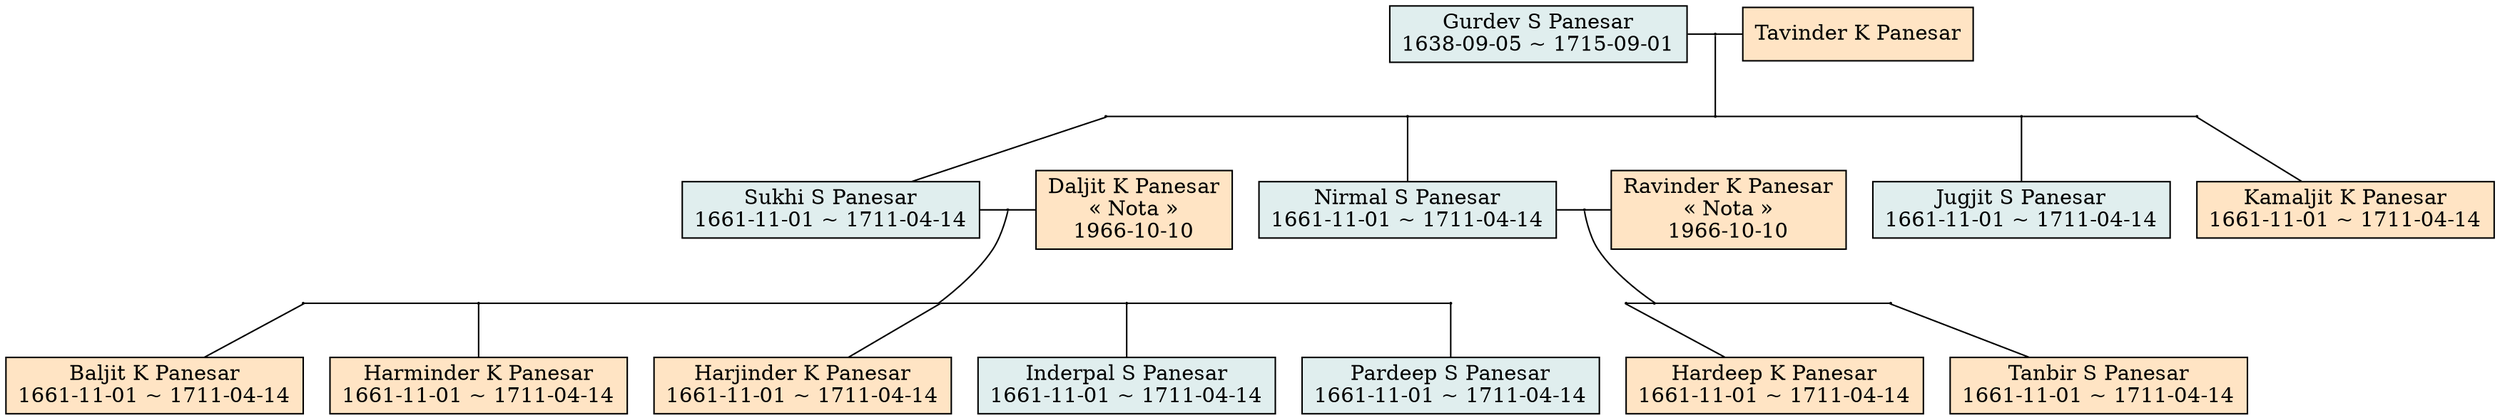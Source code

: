 digraph {
	node [shape=box];
	edge [dir=none];

	GurdevSPanesar[label="Gurdev S Panesar\n1638-09-05 ~ 1715-09-01",style=filled,fillcolor=azure2];
	TavinderKPanesar[label="Tavinder K Panesar",style=filled,fillcolor=bisque];
	Sukhi[label="Sukhi S Panesar\n1661-11-01 ~ 1711-04-14",style=filled,fillcolor=azure2];
	Nirmal[label="Nirmal S Panesar\n1661-11-01 ~ 1711-04-14",style=filled,fillcolor=azure2];
	Jugjit[label="Jugjit S Panesar\n1661-11-01 ~ 1711-04-14",style=filled,fillcolor=azure2];
	Kamaljit[label="Kamaljit K Panesar\n1661-11-01 ~ 1711-04-14",style=filled,fillcolor=bisque];
	DaljitKPanesar[label="Daljit K Panesar\n« Nota »\n1966-10-10",style=filled,fillcolor=bisque];
	Baljit[label="Baljit K Panesar\n1661-11-01 ~ 1711-04-14",style=filled,fillcolor=bisque];
	Harminder[label="Harminder K Panesar\n1661-11-01 ~ 1711-04-14",style=filled,fillcolor=bisque];
	Harjinder[label="Harjinder K Panesar\n1661-11-01 ~ 1711-04-14",style=filled,fillcolor=bisque];
	Inderpal[label="Inderpal S Panesar\n1661-11-01 ~ 1711-04-14",style=filled,fillcolor=azure2];
	Pardeep[label="Pardeep S Panesar\n1661-11-01 ~ 1711-04-14",style=filled,fillcolor=azure2];
	Ravinder[label="Ravinder K Panesar\n« Nota »\n1966-10-10",style=filled,fillcolor=bisque];
	Hardeep[label="Hardeep K Panesar\n1661-11-01 ~ 1711-04-14",style=filled,fillcolor=bisque];
	Tanbir[label="Tanbir S Panesar\n1661-11-01 ~ 1711-04-14",style=filled,fillcolor=bisque];

	{ rank=same;
		GurdevSPanesar -> h0 -> TavinderKPanesar;
		h0[shape=circle,label="",height=0.01,width=0.01];
	}
	{ rank=same;
		h0_0 -> h0_1 -> h0_2 -> h0_3 -> h0_4;
		h0_0[shape=circle,label="",height=0.01,width=0.01];
		h0_1[shape=circle,label="",height=0.01,width=0.01];
		h0_2[shape=circle,label="",height=0.01,width=0.01];
		h0_3[shape=circle,label="",height=0.01,width=0.01];
		h0_4[shape=circle,label="",height=0.01,width=0.01];
	}
		h0 -> h0_2;
		h0_0 -> Sukhi;
		h0_1 -> Nirmal;
		h0_3 -> Jugjit;
		h0_4 -> Kamaljit;
	{ rank=same;
		Sukhi -> h1 -> DaljitKPanesar;
		h1[shape=circle,label="",height=0.01,width=0.01];
		DaljitKPanesar -> Nirmal [style=invis];
		Nirmal -> h2 -> Ravinder;
		h2[shape=circle,label="",height=0.01,width=0.01];
		Ravinder -> Jugjit [style=invis];
		Jugjit -> Kamaljit [style=invis];
	}
	{ rank=same;
		h1_0 -> h1_1 -> h1_2 -> h1_3 -> h1_4;
		h1_0[shape=circle,label="",height=0.01,width=0.01];
		h1_1[shape=circle,label="",height=0.01,width=0.01];
		h1_2[shape=circle,label="",height=0.01,width=0.01];
		h1_3[shape=circle,label="",height=0.01,width=0.01];
		h1_4[shape=circle,label="",height=0.01,width=0.01];
		h1_4 -> h2_0 [style=invis];
		h2_0 -> h2_1 -> h2_2;
		h2_0[shape=circle,label="",height=0.01,width=0.01];
		h2_1[shape=circle,label="",height=0.01,width=0.01];
		h2_2[shape=circle,label="",height=0.01,width=0.01];
	}
		h1 -> h1_2;
		h1_0 -> Baljit;
		h1_1 -> Harminder;
		h1_2 -> Harjinder;
		h1_3 -> Inderpal;
		h1_4 -> Pardeep;
		h2 -> h2_1;
		h2_0 -> Hardeep;
		h2_2 -> Tanbir;
	{ rank=same;
		Baljit -> Harminder [style=invis];
		Harminder -> Harjinder [style=invis];
		Harjinder -> Inderpal [style=invis];
		Inderpal -> Pardeep [style=invis];
		Pardeep -> Hardeep [style=invis];
		Hardeep -> Tanbir [style=invis];
	}
	{ rank=same;
	}
}
